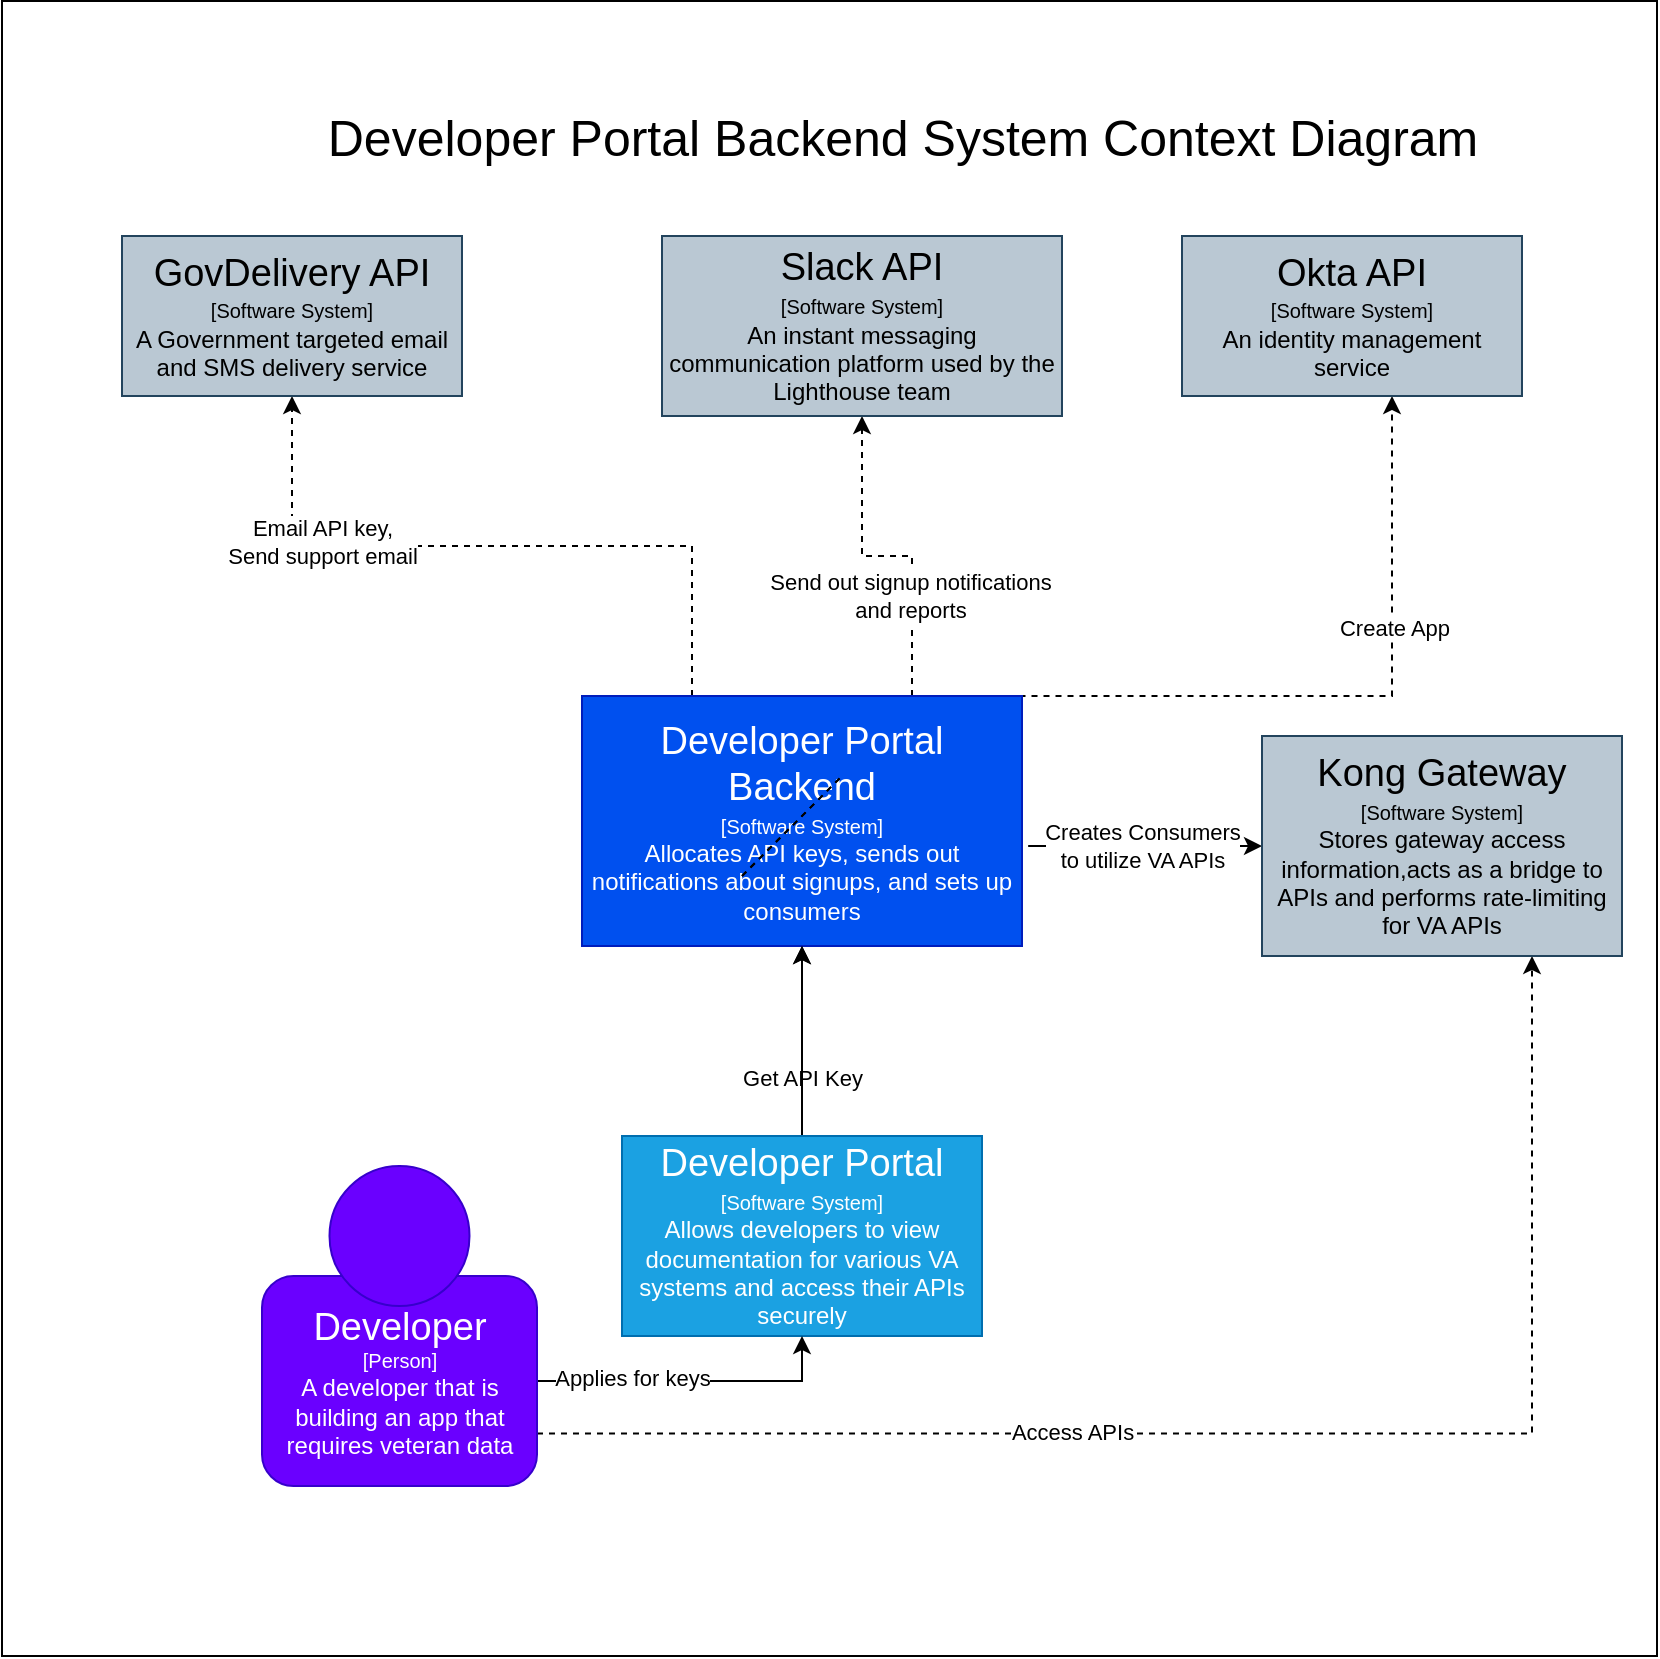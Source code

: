 <mxfile version="13.10.4" type="device"><diagram id="8udJMpQvNPrnc515cWFx" name="Page-1"><mxGraphModel dx="1422" dy="1863" grid="1" gridSize="10" guides="1" tooltips="1" connect="1" arrows="1" fold="1" page="1" pageScale="1" pageWidth="850" pageHeight="1100" math="0" shadow="0"><root><mxCell id="0"/><mxCell id="1" parent="0"/><mxCell id="GEdLivRStDG1_O3BWtyc-14" value="" style="whiteSpace=wrap;html=1;aspect=fixed;" parent="1" vertex="1"><mxGeometry x="30" y="-27.5" width="827.5" height="827.5" as="geometry"/></mxCell><mxCell id="GEdLivRStDG1_O3BWtyc-5" style="edgeStyle=orthogonalEdgeStyle;rounded=0;orthogonalLoop=1;jettySize=auto;html=1;exitX=1;exitY=0.25;exitDx=0;exitDy=0;dashed=1;" parent="1" source="KujUfna5LNVdsdRSBIIh-1" target="GEdLivRStDG1_O3BWtyc-3" edge="1"><mxGeometry relative="1" as="geometry"><Array as="points"><mxPoint x="540" y="320"/><mxPoint x="725" y="320"/></Array></mxGeometry></mxCell><mxCell id="GEdLivRStDG1_O3BWtyc-6" value="Create App" style="edgeLabel;html=1;align=center;verticalAlign=middle;resizable=0;points=[];" parent="GEdLivRStDG1_O3BWtyc-5" vertex="1" connectable="0"><mxGeometry x="0.37" y="-1" relative="1" as="geometry"><mxPoint as="offset"/></mxGeometry></mxCell><mxCell id="GEdLivRStDG1_O3BWtyc-9" style="edgeStyle=orthogonalEdgeStyle;rounded=0;orthogonalLoop=1;jettySize=auto;html=1;exitX=0.75;exitY=0;exitDx=0;exitDy=0;dashed=1;" parent="1" source="KujUfna5LNVdsdRSBIIh-1" target="KujUfna5LNVdsdRSBIIh-7" edge="1"><mxGeometry relative="1" as="geometry"/></mxCell><mxCell id="GEdLivRStDG1_O3BWtyc-10" value="&lt;div&gt;Send out signup notifications&lt;/div&gt;&lt;div&gt;and reports&lt;br&gt;&lt;/div&gt;" style="edgeLabel;html=1;align=center;verticalAlign=middle;resizable=0;points=[];" parent="GEdLivRStDG1_O3BWtyc-9" vertex="1" connectable="0"><mxGeometry x="-0.395" y="1" relative="1" as="geometry"><mxPoint as="offset"/></mxGeometry></mxCell><mxCell id="GEdLivRStDG1_O3BWtyc-11" style="edgeStyle=orthogonalEdgeStyle;rounded=0;orthogonalLoop=1;jettySize=auto;html=1;exitX=0.25;exitY=0;exitDx=0;exitDy=0;dashed=1;" parent="1" source="KujUfna5LNVdsdRSBIIh-1" target="KujUfna5LNVdsdRSBIIh-5" edge="1"><mxGeometry relative="1" as="geometry"/></mxCell><mxCell id="GEdLivRStDG1_O3BWtyc-12" value="Email API key,&lt;br&gt;Send support email" style="edgeLabel;html=1;align=center;verticalAlign=middle;resizable=0;points=[];" parent="GEdLivRStDG1_O3BWtyc-11" vertex="1" connectable="0"><mxGeometry x="0.489" y="-2" relative="1" as="geometry"><mxPoint as="offset"/></mxGeometry></mxCell><mxCell id="KujUfna5LNVdsdRSBIIh-1" value="&lt;div&gt;&lt;font style=&quot;font-size: 19px&quot;&gt;Developer Portal Backend&lt;br&gt;&lt;/font&gt;&lt;/div&gt;&lt;div&gt;&lt;font style=&quot;font-size: 10px&quot;&gt;[Software System]&lt;/font&gt;&lt;/div&gt;&lt;div&gt;Allocates API keys, sends out notifications about signups, and sets up consumers&lt;font style=&quot;font-size: 10px&quot;&gt;&lt;br&gt;&lt;/font&gt;&lt;/div&gt;" style="rounded=0;whiteSpace=wrap;html=1;fillColor=#0050ef;strokeColor=#001DBC;fontColor=#ffffff;" parent="1" vertex="1"><mxGeometry x="320" y="320" width="220" height="125" as="geometry"/></mxCell><mxCell id="KujUfna5LNVdsdRSBIIh-21" style="edgeStyle=orthogonalEdgeStyle;rounded=0;orthogonalLoop=1;jettySize=auto;html=1;exitX=0.5;exitY=0;exitDx=0;exitDy=0;entryX=0.5;entryY=1;entryDx=0;entryDy=0;" parent="1" source="KujUfna5LNVdsdRSBIIh-3" target="KujUfna5LNVdsdRSBIIh-1" edge="1"><mxGeometry relative="1" as="geometry"/></mxCell><mxCell id="KujUfna5LNVdsdRSBIIh-22" value="Get API Key" style="edgeLabel;html=1;align=center;verticalAlign=middle;resizable=0;points=[];" parent="KujUfna5LNVdsdRSBIIh-21" vertex="1" connectable="0"><mxGeometry x="-0.229" y="-1" relative="1" as="geometry"><mxPoint x="-1" y="7" as="offset"/></mxGeometry></mxCell><mxCell id="Sy04kVo2Ue-3B3EthdO--4" style="edgeStyle=orthogonalEdgeStyle;rounded=0;orthogonalLoop=1;jettySize=auto;html=1;exitX=1.014;exitY=0.6;exitDx=0;exitDy=0;exitPerimeter=0;" parent="1" source="KujUfna5LNVdsdRSBIIh-1" target="Sy04kVo2Ue-3B3EthdO--1" edge="1"><mxGeometry relative="1" as="geometry"/></mxCell><mxCell id="Sy04kVo2Ue-3B3EthdO--5" value="&lt;div&gt;Creates Consumers&lt;/div&gt;&lt;div&gt;to utilize VA APIs&lt;/div&gt;" style="edgeLabel;html=1;align=center;verticalAlign=middle;resizable=0;points=[];" parent="Sy04kVo2Ue-3B3EthdO--4" vertex="1" connectable="0"><mxGeometry x="-0.453" relative="1" as="geometry"><mxPoint x="24.92" as="offset"/></mxGeometry></mxCell><mxCell id="GEdLivRStDG1_O3BWtyc-4" value="" style="edgeStyle=orthogonalEdgeStyle;rounded=0;orthogonalLoop=1;jettySize=auto;html=1;" parent="1" source="KujUfna5LNVdsdRSBIIh-3" target="KujUfna5LNVdsdRSBIIh-1" edge="1"><mxGeometry relative="1" as="geometry"/></mxCell><mxCell id="KujUfna5LNVdsdRSBIIh-3" value="&lt;div&gt;&lt;font style=&quot;font-size: 19px&quot;&gt;Developer Portal&lt;br&gt;&lt;/font&gt;&lt;/div&gt;&lt;div&gt;&lt;font style=&quot;font-size: 10px&quot;&gt;[Software System]&lt;/font&gt;&lt;/div&gt;&lt;div&gt;Allows developers to view documentation for various VA systems and access their APIs securely&lt;br&gt;&lt;/div&gt;" style="rounded=0;whiteSpace=wrap;html=1;fillColor=#1ba1e2;strokeColor=#006EAF;fontColor=#ffffff;" parent="1" vertex="1"><mxGeometry x="340" y="540" width="180" height="100" as="geometry"/></mxCell><mxCell id="KujUfna5LNVdsdRSBIIh-5" value="&lt;div&gt;&lt;font style=&quot;font-size: 19px&quot;&gt;GovDelivery API&lt;/font&gt;&lt;/div&gt;&lt;div&gt;&lt;font style=&quot;font-size: 10px&quot;&gt;[Software System]&lt;/font&gt;&lt;/div&gt;A Government targeted email and SMS delivery service" style="rounded=0;whiteSpace=wrap;html=1;fillColor=#bac8d3;strokeColor=#23445d;" parent="1" vertex="1"><mxGeometry x="90" y="90" width="170" height="80" as="geometry"/></mxCell><mxCell id="KujUfna5LNVdsdRSBIIh-7" value="&lt;div&gt;&lt;font style=&quot;font-size: 19px&quot;&gt;Slack API&lt;/font&gt;&lt;/div&gt;&lt;div&gt;&lt;font style=&quot;font-size: 10px&quot;&gt;[Software System]&lt;/font&gt;&lt;/div&gt;&lt;font style=&quot;font-size: 12px&quot;&gt;An instant messaging communication platform used by the Lighthouse team&lt;br&gt;&lt;/font&gt;" style="rounded=0;whiteSpace=wrap;html=1;fillColor=#bac8d3;strokeColor=#23445d;" parent="1" vertex="1"><mxGeometry x="360" y="90" width="200" height="90" as="geometry"/></mxCell><mxCell id="KujUfna5LNVdsdRSBIIh-26" style="edgeStyle=orthogonalEdgeStyle;rounded=0;orthogonalLoop=1;jettySize=auto;html=1;exitX=1;exitY=0.5;exitDx=0;exitDy=0;entryX=0.5;entryY=1;entryDx=0;entryDy=0;" parent="1" source="KujUfna5LNVdsdRSBIIh-24" target="KujUfna5LNVdsdRSBIIh-3" edge="1"><mxGeometry relative="1" as="geometry"/></mxCell><mxCell id="KujUfna5LNVdsdRSBIIh-27" value="&lt;div&gt;Applies for keys&lt;/div&gt;" style="edgeLabel;html=1;align=center;verticalAlign=middle;resizable=0;points=[];" parent="KujUfna5LNVdsdRSBIIh-26" vertex="1" connectable="0"><mxGeometry x="-0.392" y="2" relative="1" as="geometry"><mxPoint as="offset"/></mxGeometry></mxCell><mxCell id="Sy04kVo2Ue-3B3EthdO--6" style="edgeStyle=orthogonalEdgeStyle;rounded=0;orthogonalLoop=1;jettySize=auto;html=1;exitX=1;exitY=0.75;exitDx=0;exitDy=0;entryX=0.75;entryY=1;entryDx=0;entryDy=0;dashed=1;" parent="1" source="KujUfna5LNVdsdRSBIIh-24" target="Sy04kVo2Ue-3B3EthdO--1" edge="1"><mxGeometry relative="1" as="geometry"/></mxCell><mxCell id="Sy04kVo2Ue-3B3EthdO--7" value="Access APIs" style="edgeLabel;html=1;align=center;verticalAlign=middle;resizable=0;points=[];" parent="Sy04kVo2Ue-3B3EthdO--6" vertex="1" connectable="0"><mxGeometry x="-0.273" y="1" relative="1" as="geometry"><mxPoint as="offset"/></mxGeometry></mxCell><mxCell id="KujUfna5LNVdsdRSBIIh-24" value="&lt;div&gt;&lt;font style=&quot;font-size: 19px&quot;&gt;Developer&lt;/font&gt;&lt;/div&gt;&lt;div style=&quot;font-size: 10px&quot;&gt;&lt;font style=&quot;font-size: 10px&quot;&gt;[Person]&lt;br&gt;&lt;/font&gt;&lt;/div&gt;&lt;div&gt;&lt;font style=&quot;font-size: 12px&quot;&gt;A developer that is building an app that requires veteran data&lt;br&gt;&lt;/font&gt;&lt;/div&gt;" style="rounded=1;whiteSpace=wrap;html=1;fillColor=#6a00ff;strokeColor=#3700CC;fontColor=#ffffff;" parent="1" vertex="1"><mxGeometry x="160" y="610" width="137.5" height="105" as="geometry"/></mxCell><mxCell id="KujUfna5LNVdsdRSBIIh-23" value="" style="ellipse;whiteSpace=wrap;html=1;fillColor=#6a00ff;strokeColor=#3700CC;fontColor=#ffffff;" parent="1" vertex="1"><mxGeometry x="193.75" y="555" width="70" height="70" as="geometry"/></mxCell><mxCell id="KujUfna5LNVdsdRSBIIh-25" value="&lt;font style=&quot;font-size: 25px&quot;&gt;Developer Portal Backend System Context Diagram&lt;/font&gt;" style="text;html=1;align=center;verticalAlign=middle;resizable=0;points=[];autosize=1;" parent="1" vertex="1"><mxGeometry x="185" y="30" width="590" height="20" as="geometry"/></mxCell><mxCell id="Sy04kVo2Ue-3B3EthdO--1" value="&lt;div&gt;&lt;font style=&quot;font-size: 19px&quot;&gt;Kong Gateway&lt;/font&gt;&lt;/div&gt;&lt;div&gt;&lt;font style=&quot;font-size: 10px&quot;&gt;[Software System]&lt;/font&gt;&lt;/div&gt;&lt;div&gt;&lt;font style=&quot;font-size: 10px&quot;&gt;&lt;font style=&quot;font-size: 12px&quot;&gt;Stores gateway access information,&lt;/font&gt;&lt;/font&gt;&lt;font style=&quot;font-size: 10px&quot;&gt;&lt;font style=&quot;font-size: 12px&quot;&gt;&lt;font style=&quot;font-size: 10px&quot;&gt;&lt;font style=&quot;font-size: 12px&quot;&gt;acts as a bridge to APIs and&lt;/font&gt;&lt;/font&gt; performs rate-limiting for VA APIs&lt;/font&gt;&lt;/font&gt;&lt;font style=&quot;font-size: 10px&quot;&gt;&lt;br&gt;&lt;/font&gt;&lt;/div&gt;" style="rounded=0;whiteSpace=wrap;html=1;fillColor=#bac8d3;strokeColor=#23445d;perimeterSpacing=0;" parent="1" vertex="1"><mxGeometry x="660" y="340" width="180" height="110" as="geometry"/></mxCell><mxCell id="GEdLivRStDG1_O3BWtyc-3" value="&lt;div&gt;&lt;font style=&quot;font-size: 19px&quot;&gt;Okta API&lt;/font&gt;&lt;/div&gt;&lt;div&gt;&lt;font style=&quot;font-size: 10px&quot;&gt;[Software System]&lt;/font&gt;&lt;/div&gt;An identity management service" style="rounded=0;whiteSpace=wrap;html=1;fillColor=#bac8d3;strokeColor=#23445d;" parent="1" vertex="1"><mxGeometry x="620" y="90" width="170" height="80" as="geometry"/></mxCell><mxCell id="GEdLivRStDG1_O3BWtyc-7" value="" style="endArrow=none;dashed=1;html=1;" parent="1" edge="1"><mxGeometry width="50" height="50" relative="1" as="geometry"><mxPoint x="400" y="410" as="sourcePoint"/><mxPoint x="450" y="360" as="targetPoint"/></mxGeometry></mxCell><mxCell id="GEdLivRStDG1_O3BWtyc-8" value="" style="endArrow=none;dashed=1;html=1;" parent="1" edge="1"><mxGeometry width="50" height="50" relative="1" as="geometry"><mxPoint x="400" y="410" as="sourcePoint"/><mxPoint x="450" y="360" as="targetPoint"/></mxGeometry></mxCell></root></mxGraphModel></diagram></mxfile>